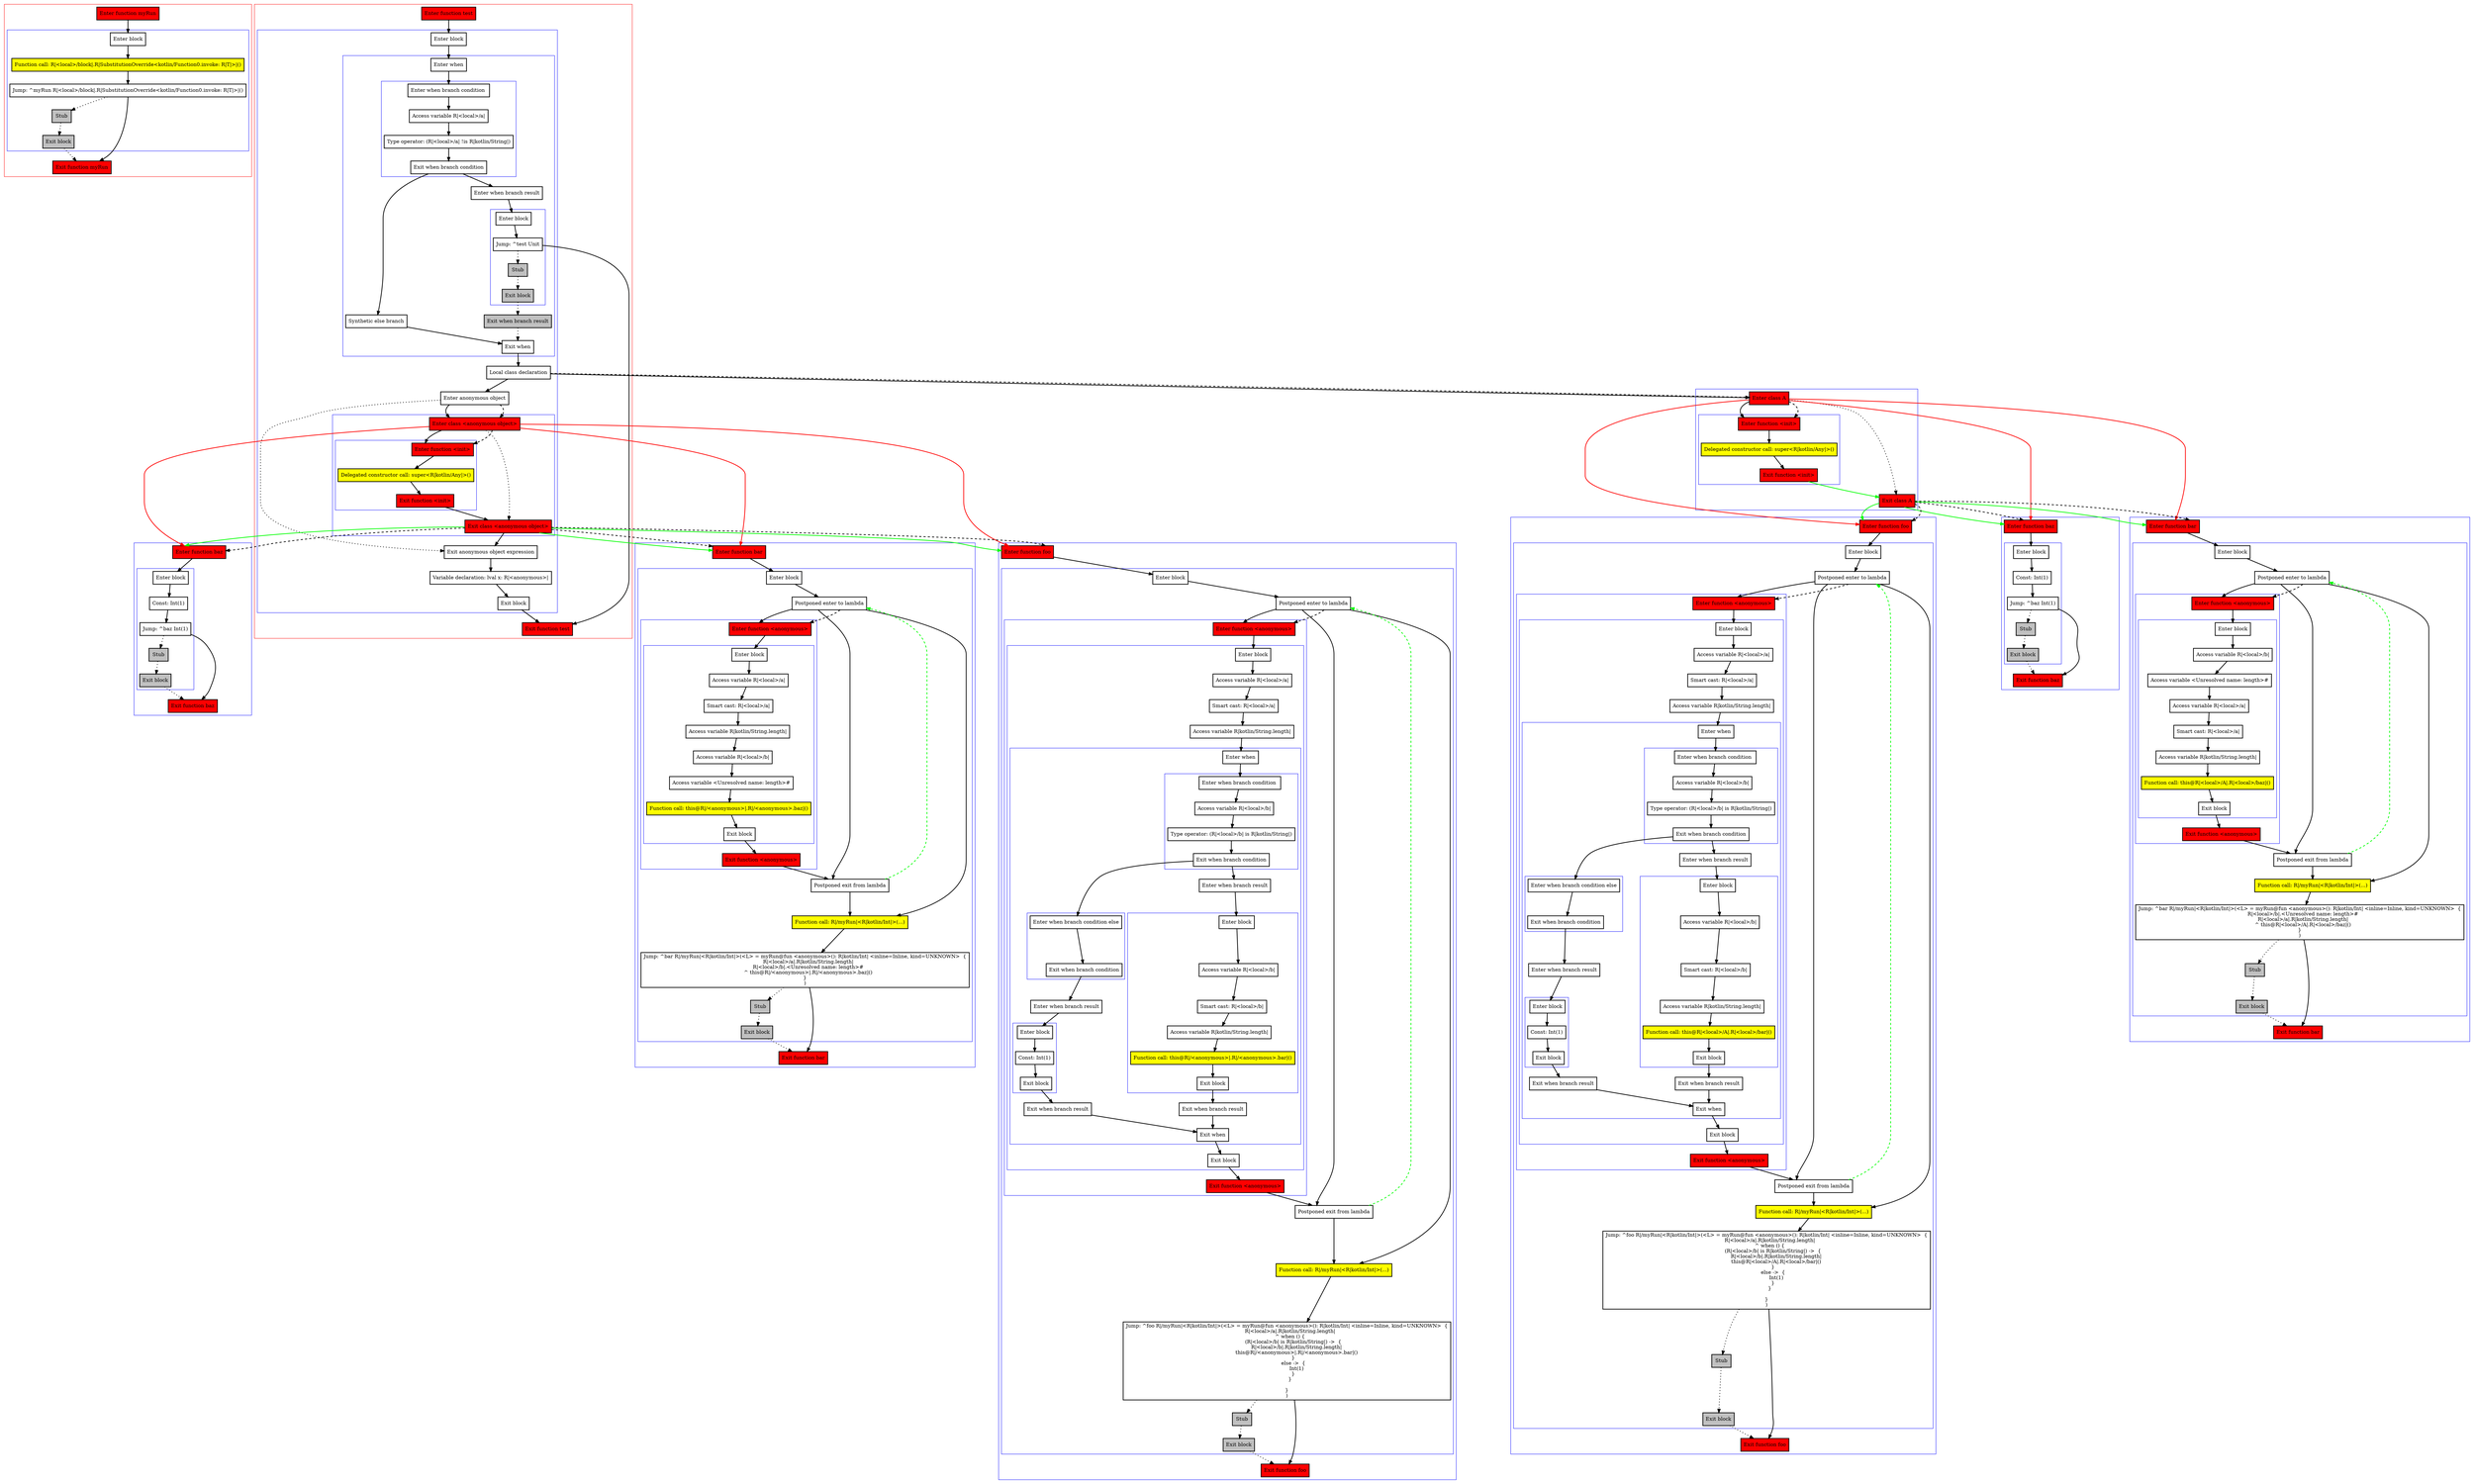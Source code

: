 digraph localClassesWithImplicit_kt {
    graph [nodesep=3]
    node [shape=box penwidth=2]
    edge [penwidth=2]

    subgraph cluster_0 {
        color=red
        0 [label="Enter function myRun" style="filled" fillcolor=red];
        subgraph cluster_1 {
            color=blue
            1 [label="Enter block"];
            2 [label="Function call: R|<local>/block|.R|SubstitutionOverride<kotlin/Function0.invoke: R|T|>|()" style="filled" fillcolor=yellow];
            3 [label="Jump: ^myRun R|<local>/block|.R|SubstitutionOverride<kotlin/Function0.invoke: R|T|>|()"];
            4 [label="Stub" style="filled" fillcolor=gray];
            5 [label="Exit block" style="filled" fillcolor=gray];
        }
        6 [label="Exit function myRun" style="filled" fillcolor=red];
    }
    0 -> {1};
    1 -> {2};
    2 -> {3};
    3 -> {6};
    3 -> {4} [style=dotted];
    4 -> {5} [style=dotted];
    5 -> {6} [style=dotted];

    subgraph cluster_2 {
        color=red
        7 [label="Enter function test" style="filled" fillcolor=red];
        subgraph cluster_3 {
            color=blue
            8 [label="Enter block"];
            subgraph cluster_4 {
                color=blue
                9 [label="Enter when"];
                subgraph cluster_5 {
                    color=blue
                    10 [label="Enter when branch condition "];
                    11 [label="Access variable R|<local>/a|"];
                    12 [label="Type operator: (R|<local>/a| !is R|kotlin/String|)"];
                    13 [label="Exit when branch condition"];
                }
                14 [label="Synthetic else branch"];
                15 [label="Enter when branch result"];
                subgraph cluster_6 {
                    color=blue
                    16 [label="Enter block"];
                    17 [label="Jump: ^test Unit"];
                    18 [label="Stub" style="filled" fillcolor=gray];
                    19 [label="Exit block" style="filled" fillcolor=gray];
                }
                20 [label="Exit when branch result" style="filled" fillcolor=gray];
                21 [label="Exit when"];
            }
            22 [label="Local class declaration"];
            23 [label="Enter anonymous object"];
            subgraph cluster_7 {
                color=blue
                24 [label="Enter class <anonymous object>" style="filled" fillcolor=red];
                subgraph cluster_8 {
                    color=blue
                    25 [label="Enter function <init>" style="filled" fillcolor=red];
                    26 [label="Delegated constructor call: super<R|kotlin/Any|>()" style="filled" fillcolor=yellow];
                    27 [label="Exit function <init>" style="filled" fillcolor=red];
                }
                28 [label="Exit class <anonymous object>" style="filled" fillcolor=red];
            }
            29 [label="Exit anonymous object expression"];
            30 [label="Variable declaration: lval x: R|<anonymous>|"];
            31 [label="Exit block"];
        }
        32 [label="Exit function test" style="filled" fillcolor=red];
    }
    subgraph cluster_9 {
        color=blue
        33 [label="Enter function baz" style="filled" fillcolor=red];
        subgraph cluster_10 {
            color=blue
            34 [label="Enter block"];
            35 [label="Const: Int(1)"];
            36 [label="Jump: ^baz Int(1)"];
            37 [label="Stub" style="filled" fillcolor=gray];
            38 [label="Exit block" style="filled" fillcolor=gray];
        }
        39 [label="Exit function baz" style="filled" fillcolor=red];
    }
    subgraph cluster_11 {
        color=blue
        40 [label="Enter function bar" style="filled" fillcolor=red];
        subgraph cluster_12 {
            color=blue
            41 [label="Enter block"];
            42 [label="Postponed enter to lambda"];
            subgraph cluster_13 {
                color=blue
                43 [label="Enter function <anonymous>" style="filled" fillcolor=red];
                subgraph cluster_14 {
                    color=blue
                    44 [label="Enter block"];
                    45 [label="Access variable R|<local>/a|"];
                    46 [label="Smart cast: R|<local>/a|"];
                    47 [label="Access variable R|kotlin/String.length|"];
                    48 [label="Access variable R|<local>/b|"];
                    49 [label="Access variable <Unresolved name: length>#"];
                    50 [label="Function call: this@R|/<anonymous>|.R|/<anonymous>.baz|()" style="filled" fillcolor=yellow];
                    51 [label="Exit block"];
                }
                52 [label="Exit function <anonymous>" style="filled" fillcolor=red];
            }
            53 [label="Postponed exit from lambda"];
            54 [label="Function call: R|/myRun|<R|kotlin/Int|>(...)" style="filled" fillcolor=yellow];
            55 [label="Jump: ^bar R|/myRun|<R|kotlin/Int|>(<L> = myRun@fun <anonymous>(): R|kotlin/Int| <inline=Inline, kind=UNKNOWN>  {
    R|<local>/a|.R|kotlin/String.length|
    R|<local>/b|.<Unresolved name: length>#
    ^ this@R|/<anonymous>|.R|/<anonymous>.baz|()
}
)"];
            56 [label="Stub" style="filled" fillcolor=gray];
            57 [label="Exit block" style="filled" fillcolor=gray];
        }
        58 [label="Exit function bar" style="filled" fillcolor=red];
    }
    subgraph cluster_15 {
        color=blue
        59 [label="Enter function foo" style="filled" fillcolor=red];
        subgraph cluster_16 {
            color=blue
            60 [label="Enter block"];
            61 [label="Postponed enter to lambda"];
            subgraph cluster_17 {
                color=blue
                62 [label="Enter function <anonymous>" style="filled" fillcolor=red];
                subgraph cluster_18 {
                    color=blue
                    63 [label="Enter block"];
                    64 [label="Access variable R|<local>/a|"];
                    65 [label="Smart cast: R|<local>/a|"];
                    66 [label="Access variable R|kotlin/String.length|"];
                    subgraph cluster_19 {
                        color=blue
                        67 [label="Enter when"];
                        subgraph cluster_20 {
                            color=blue
                            68 [label="Enter when branch condition "];
                            69 [label="Access variable R|<local>/b|"];
                            70 [label="Type operator: (R|<local>/b| is R|kotlin/String|)"];
                            71 [label="Exit when branch condition"];
                        }
                        subgraph cluster_21 {
                            color=blue
                            72 [label="Enter when branch condition else"];
                            73 [label="Exit when branch condition"];
                        }
                        74 [label="Enter when branch result"];
                        subgraph cluster_22 {
                            color=blue
                            75 [label="Enter block"];
                            76 [label="Const: Int(1)"];
                            77 [label="Exit block"];
                        }
                        78 [label="Exit when branch result"];
                        79 [label="Enter when branch result"];
                        subgraph cluster_23 {
                            color=blue
                            80 [label="Enter block"];
                            81 [label="Access variable R|<local>/b|"];
                            82 [label="Smart cast: R|<local>/b|"];
                            83 [label="Access variable R|kotlin/String.length|"];
                            84 [label="Function call: this@R|/<anonymous>|.R|/<anonymous>.bar|()" style="filled" fillcolor=yellow];
                            85 [label="Exit block"];
                        }
                        86 [label="Exit when branch result"];
                        87 [label="Exit when"];
                    }
                    88 [label="Exit block"];
                }
                89 [label="Exit function <anonymous>" style="filled" fillcolor=red];
            }
            90 [label="Postponed exit from lambda"];
            91 [label="Function call: R|/myRun|<R|kotlin/Int|>(...)" style="filled" fillcolor=yellow];
            92 [label="Jump: ^foo R|/myRun|<R|kotlin/Int|>(<L> = myRun@fun <anonymous>(): R|kotlin/Int| <inline=Inline, kind=UNKNOWN>  {
    R|<local>/a|.R|kotlin/String.length|
    ^ when () {
        (R|<local>/b| is R|kotlin/String|) ->  {
            R|<local>/b|.R|kotlin/String.length|
            this@R|/<anonymous>|.R|/<anonymous>.bar|()
        }
        else ->  {
            Int(1)
        }
    }

}
)"];
            93 [label="Stub" style="filled" fillcolor=gray];
            94 [label="Exit block" style="filled" fillcolor=gray];
        }
        95 [label="Exit function foo" style="filled" fillcolor=red];
    }
    subgraph cluster_24 {
        color=blue
        96 [label="Enter class A" style="filled" fillcolor=red];
        subgraph cluster_25 {
            color=blue
            97 [label="Enter function <init>" style="filled" fillcolor=red];
            98 [label="Delegated constructor call: super<R|kotlin/Any|>()" style="filled" fillcolor=yellow];
            99 [label="Exit function <init>" style="filled" fillcolor=red];
        }
        100 [label="Exit class A" style="filled" fillcolor=red];
    }
    subgraph cluster_26 {
        color=blue
        101 [label="Enter function baz" style="filled" fillcolor=red];
        subgraph cluster_27 {
            color=blue
            102 [label="Enter block"];
            103 [label="Const: Int(1)"];
            104 [label="Jump: ^baz Int(1)"];
            105 [label="Stub" style="filled" fillcolor=gray];
            106 [label="Exit block" style="filled" fillcolor=gray];
        }
        107 [label="Exit function baz" style="filled" fillcolor=red];
    }
    subgraph cluster_28 {
        color=blue
        108 [label="Enter function bar" style="filled" fillcolor=red];
        subgraph cluster_29 {
            color=blue
            109 [label="Enter block"];
            110 [label="Postponed enter to lambda"];
            subgraph cluster_30 {
                color=blue
                111 [label="Enter function <anonymous>" style="filled" fillcolor=red];
                subgraph cluster_31 {
                    color=blue
                    112 [label="Enter block"];
                    113 [label="Access variable R|<local>/b|"];
                    114 [label="Access variable <Unresolved name: length>#"];
                    115 [label="Access variable R|<local>/a|"];
                    116 [label="Smart cast: R|<local>/a|"];
                    117 [label="Access variable R|kotlin/String.length|"];
                    118 [label="Function call: this@R|<local>/A|.R|<local>/baz|()" style="filled" fillcolor=yellow];
                    119 [label="Exit block"];
                }
                120 [label="Exit function <anonymous>" style="filled" fillcolor=red];
            }
            121 [label="Postponed exit from lambda"];
            122 [label="Function call: R|/myRun|<R|kotlin/Int|>(...)" style="filled" fillcolor=yellow];
            123 [label="Jump: ^bar R|/myRun|<R|kotlin/Int|>(<L> = myRun@fun <anonymous>(): R|kotlin/Int| <inline=Inline, kind=UNKNOWN>  {
    R|<local>/b|.<Unresolved name: length>#
    R|<local>/a|.R|kotlin/String.length|
    ^ this@R|<local>/A|.R|<local>/baz|()
}
)"];
            124 [label="Stub" style="filled" fillcolor=gray];
            125 [label="Exit block" style="filled" fillcolor=gray];
        }
        126 [label="Exit function bar" style="filled" fillcolor=red];
    }
    subgraph cluster_32 {
        color=blue
        127 [label="Enter function foo" style="filled" fillcolor=red];
        subgraph cluster_33 {
            color=blue
            128 [label="Enter block"];
            129 [label="Postponed enter to lambda"];
            subgraph cluster_34 {
                color=blue
                130 [label="Enter function <anonymous>" style="filled" fillcolor=red];
                subgraph cluster_35 {
                    color=blue
                    131 [label="Enter block"];
                    132 [label="Access variable R|<local>/a|"];
                    133 [label="Smart cast: R|<local>/a|"];
                    134 [label="Access variable R|kotlin/String.length|"];
                    subgraph cluster_36 {
                        color=blue
                        135 [label="Enter when"];
                        subgraph cluster_37 {
                            color=blue
                            136 [label="Enter when branch condition "];
                            137 [label="Access variable R|<local>/b|"];
                            138 [label="Type operator: (R|<local>/b| is R|kotlin/String|)"];
                            139 [label="Exit when branch condition"];
                        }
                        subgraph cluster_38 {
                            color=blue
                            140 [label="Enter when branch condition else"];
                            141 [label="Exit when branch condition"];
                        }
                        142 [label="Enter when branch result"];
                        subgraph cluster_39 {
                            color=blue
                            143 [label="Enter block"];
                            144 [label="Const: Int(1)"];
                            145 [label="Exit block"];
                        }
                        146 [label="Exit when branch result"];
                        147 [label="Enter when branch result"];
                        subgraph cluster_40 {
                            color=blue
                            148 [label="Enter block"];
                            149 [label="Access variable R|<local>/b|"];
                            150 [label="Smart cast: R|<local>/b|"];
                            151 [label="Access variable R|kotlin/String.length|"];
                            152 [label="Function call: this@R|<local>/A|.R|<local>/bar|()" style="filled" fillcolor=yellow];
                            153 [label="Exit block"];
                        }
                        154 [label="Exit when branch result"];
                        155 [label="Exit when"];
                    }
                    156 [label="Exit block"];
                }
                157 [label="Exit function <anonymous>" style="filled" fillcolor=red];
            }
            158 [label="Postponed exit from lambda"];
            159 [label="Function call: R|/myRun|<R|kotlin/Int|>(...)" style="filled" fillcolor=yellow];
            160 [label="Jump: ^foo R|/myRun|<R|kotlin/Int|>(<L> = myRun@fun <anonymous>(): R|kotlin/Int| <inline=Inline, kind=UNKNOWN>  {
    R|<local>/a|.R|kotlin/String.length|
    ^ when () {
        (R|<local>/b| is R|kotlin/String|) ->  {
            R|<local>/b|.R|kotlin/String.length|
            this@R|<local>/A|.R|<local>/bar|()
        }
        else ->  {
            Int(1)
        }
    }

}
)"];
            161 [label="Stub" style="filled" fillcolor=gray];
            162 [label="Exit block" style="filled" fillcolor=gray];
        }
        163 [label="Exit function foo" style="filled" fillcolor=red];
    }
    7 -> {8};
    8 -> {9};
    9 -> {10};
    10 -> {11};
    11 -> {12};
    12 -> {13};
    13 -> {14 15};
    14 -> {21};
    15 -> {16};
    16 -> {17};
    17 -> {32};
    17 -> {18} [style=dotted];
    18 -> {19} [style=dotted];
    19 -> {20} [style=dotted];
    20 -> {21} [style=dotted];
    21 -> {22};
    22 -> {23 96};
    22 -> {96} [style=dashed];
    23 -> {24};
    23 -> {29} [style=dotted];
    23 -> {24} [style=dashed];
    24 -> {25};
    24 -> {33 40 59} [color=red];
    24 -> {28} [style=dotted];
    24 -> {25} [style=dashed];
    25 -> {26};
    26 -> {27};
    27 -> {28};
    28 -> {29};
    28 -> {33 40 59} [color=green];
    28 -> {33 40 59} [style=dashed];
    29 -> {30};
    30 -> {31};
    31 -> {32};
    33 -> {34};
    34 -> {35};
    35 -> {36};
    36 -> {39};
    36 -> {37} [style=dotted];
    37 -> {38} [style=dotted];
    38 -> {39} [style=dotted];
    40 -> {41};
    41 -> {42};
    42 -> {43 53 54};
    42 -> {43} [style=dashed];
    43 -> {44};
    44 -> {45};
    45 -> {46};
    46 -> {47};
    47 -> {48};
    48 -> {49};
    49 -> {50};
    50 -> {51};
    51 -> {52};
    52 -> {53};
    53 -> {54};
    53 -> {42} [color=green style=dashed];
    54 -> {55};
    55 -> {58};
    55 -> {56} [style=dotted];
    56 -> {57} [style=dotted];
    57 -> {58} [style=dotted];
    59 -> {60};
    60 -> {61};
    61 -> {62 90 91};
    61 -> {62} [style=dashed];
    62 -> {63};
    63 -> {64};
    64 -> {65};
    65 -> {66};
    66 -> {67};
    67 -> {68};
    68 -> {69};
    69 -> {70};
    70 -> {71};
    71 -> {72 79};
    72 -> {73};
    73 -> {74};
    74 -> {75};
    75 -> {76};
    76 -> {77};
    77 -> {78};
    78 -> {87};
    79 -> {80};
    80 -> {81};
    81 -> {82};
    82 -> {83};
    83 -> {84};
    84 -> {85};
    85 -> {86};
    86 -> {87};
    87 -> {88};
    88 -> {89};
    89 -> {90};
    90 -> {91};
    90 -> {61} [color=green style=dashed];
    91 -> {92};
    92 -> {95};
    92 -> {93} [style=dotted];
    93 -> {94} [style=dotted];
    94 -> {95} [style=dotted];
    96 -> {97};
    96 -> {101 108 127} [color=red];
    96 -> {100} [style=dotted];
    96 -> {97} [style=dashed];
    97 -> {98};
    98 -> {99};
    99 -> {100} [color=green];
    100 -> {101 108 127} [color=green];
    100 -> {101 108 127} [style=dashed];
    101 -> {102};
    102 -> {103};
    103 -> {104};
    104 -> {107};
    104 -> {105} [style=dotted];
    105 -> {106} [style=dotted];
    106 -> {107} [style=dotted];
    108 -> {109};
    109 -> {110};
    110 -> {111 121 122};
    110 -> {111} [style=dashed];
    111 -> {112};
    112 -> {113};
    113 -> {114};
    114 -> {115};
    115 -> {116};
    116 -> {117};
    117 -> {118};
    118 -> {119};
    119 -> {120};
    120 -> {121};
    121 -> {122};
    121 -> {110} [color=green style=dashed];
    122 -> {123};
    123 -> {126};
    123 -> {124} [style=dotted];
    124 -> {125} [style=dotted];
    125 -> {126} [style=dotted];
    127 -> {128};
    128 -> {129};
    129 -> {130 158 159};
    129 -> {130} [style=dashed];
    130 -> {131};
    131 -> {132};
    132 -> {133};
    133 -> {134};
    134 -> {135};
    135 -> {136};
    136 -> {137};
    137 -> {138};
    138 -> {139};
    139 -> {140 147};
    140 -> {141};
    141 -> {142};
    142 -> {143};
    143 -> {144};
    144 -> {145};
    145 -> {146};
    146 -> {155};
    147 -> {148};
    148 -> {149};
    149 -> {150};
    150 -> {151};
    151 -> {152};
    152 -> {153};
    153 -> {154};
    154 -> {155};
    155 -> {156};
    156 -> {157};
    157 -> {158};
    158 -> {159};
    158 -> {129} [color=green style=dashed];
    159 -> {160};
    160 -> {163};
    160 -> {161} [style=dotted];
    161 -> {162} [style=dotted];
    162 -> {163} [style=dotted];

}
